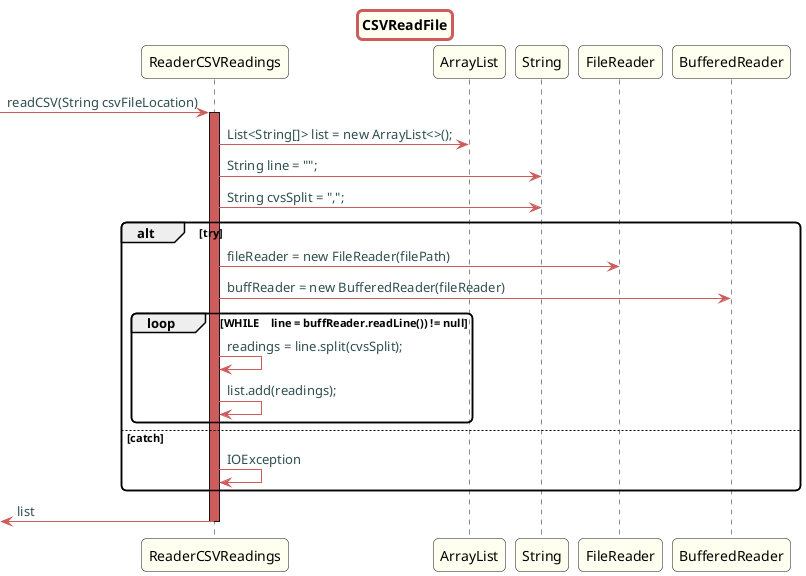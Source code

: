@startuml

skinparam titleBorderRoundCorner 10
skinparam titleBorderThickness 3
skinparam titleBorderColor indianred
skinparam titleBackgroundColor ivory
skinparam FontName quicksand

skinparam actor {
  BorderColor indianred
  }

skinparam sequence {
  LifeLineBackgroundColor indianred
  ParticipantBackgroundColor ivory
}

skinparam roundcorner 10

skinparam component {
  arrowThickness 1
  ArrowFontName Verdana
  ArrowColor indianred
  ArrowFontColor darkslategrey
}



title CSVReadFile
-> ReaderCSVReadings : readCSV(String csvFileLocation)
activate ReaderCSVReadings
ReaderCSVReadings  -> ArrayList: List<String[]> list = new ArrayList<>();
ReaderCSVReadings  -> String: String line = "";
ReaderCSVReadings  -> String: String cvsSplit = ",";
alt try
ReaderCSVReadings  -> FileReader: fileReader = new FileReader(filePath)
ReaderCSVReadings  -> BufferedReader: buffReader = new BufferedReader(fileReader)
loop  WHILE    line = buffReader.readLine()) != null
ReaderCSVReadings  -> ReaderCSVReadings :readings = line.split(cvsSplit);
ReaderCSVReadings  -> ReaderCSVReadings :list.add(readings);
end

else catch
ReaderCSVReadings  -> ReaderCSVReadings : IOException

end
<- ReaderCSVReadings : list
deactivate ReaderCSVReadings
@enduml